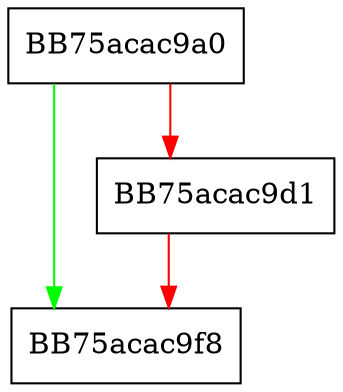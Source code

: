 digraph Visit {
  node [shape="box"];
  graph [splines=ortho];
  BB75acac9a0 -> BB75acac9f8 [color="green"];
  BB75acac9a0 -> BB75acac9d1 [color="red"];
  BB75acac9d1 -> BB75acac9f8 [color="red"];
}